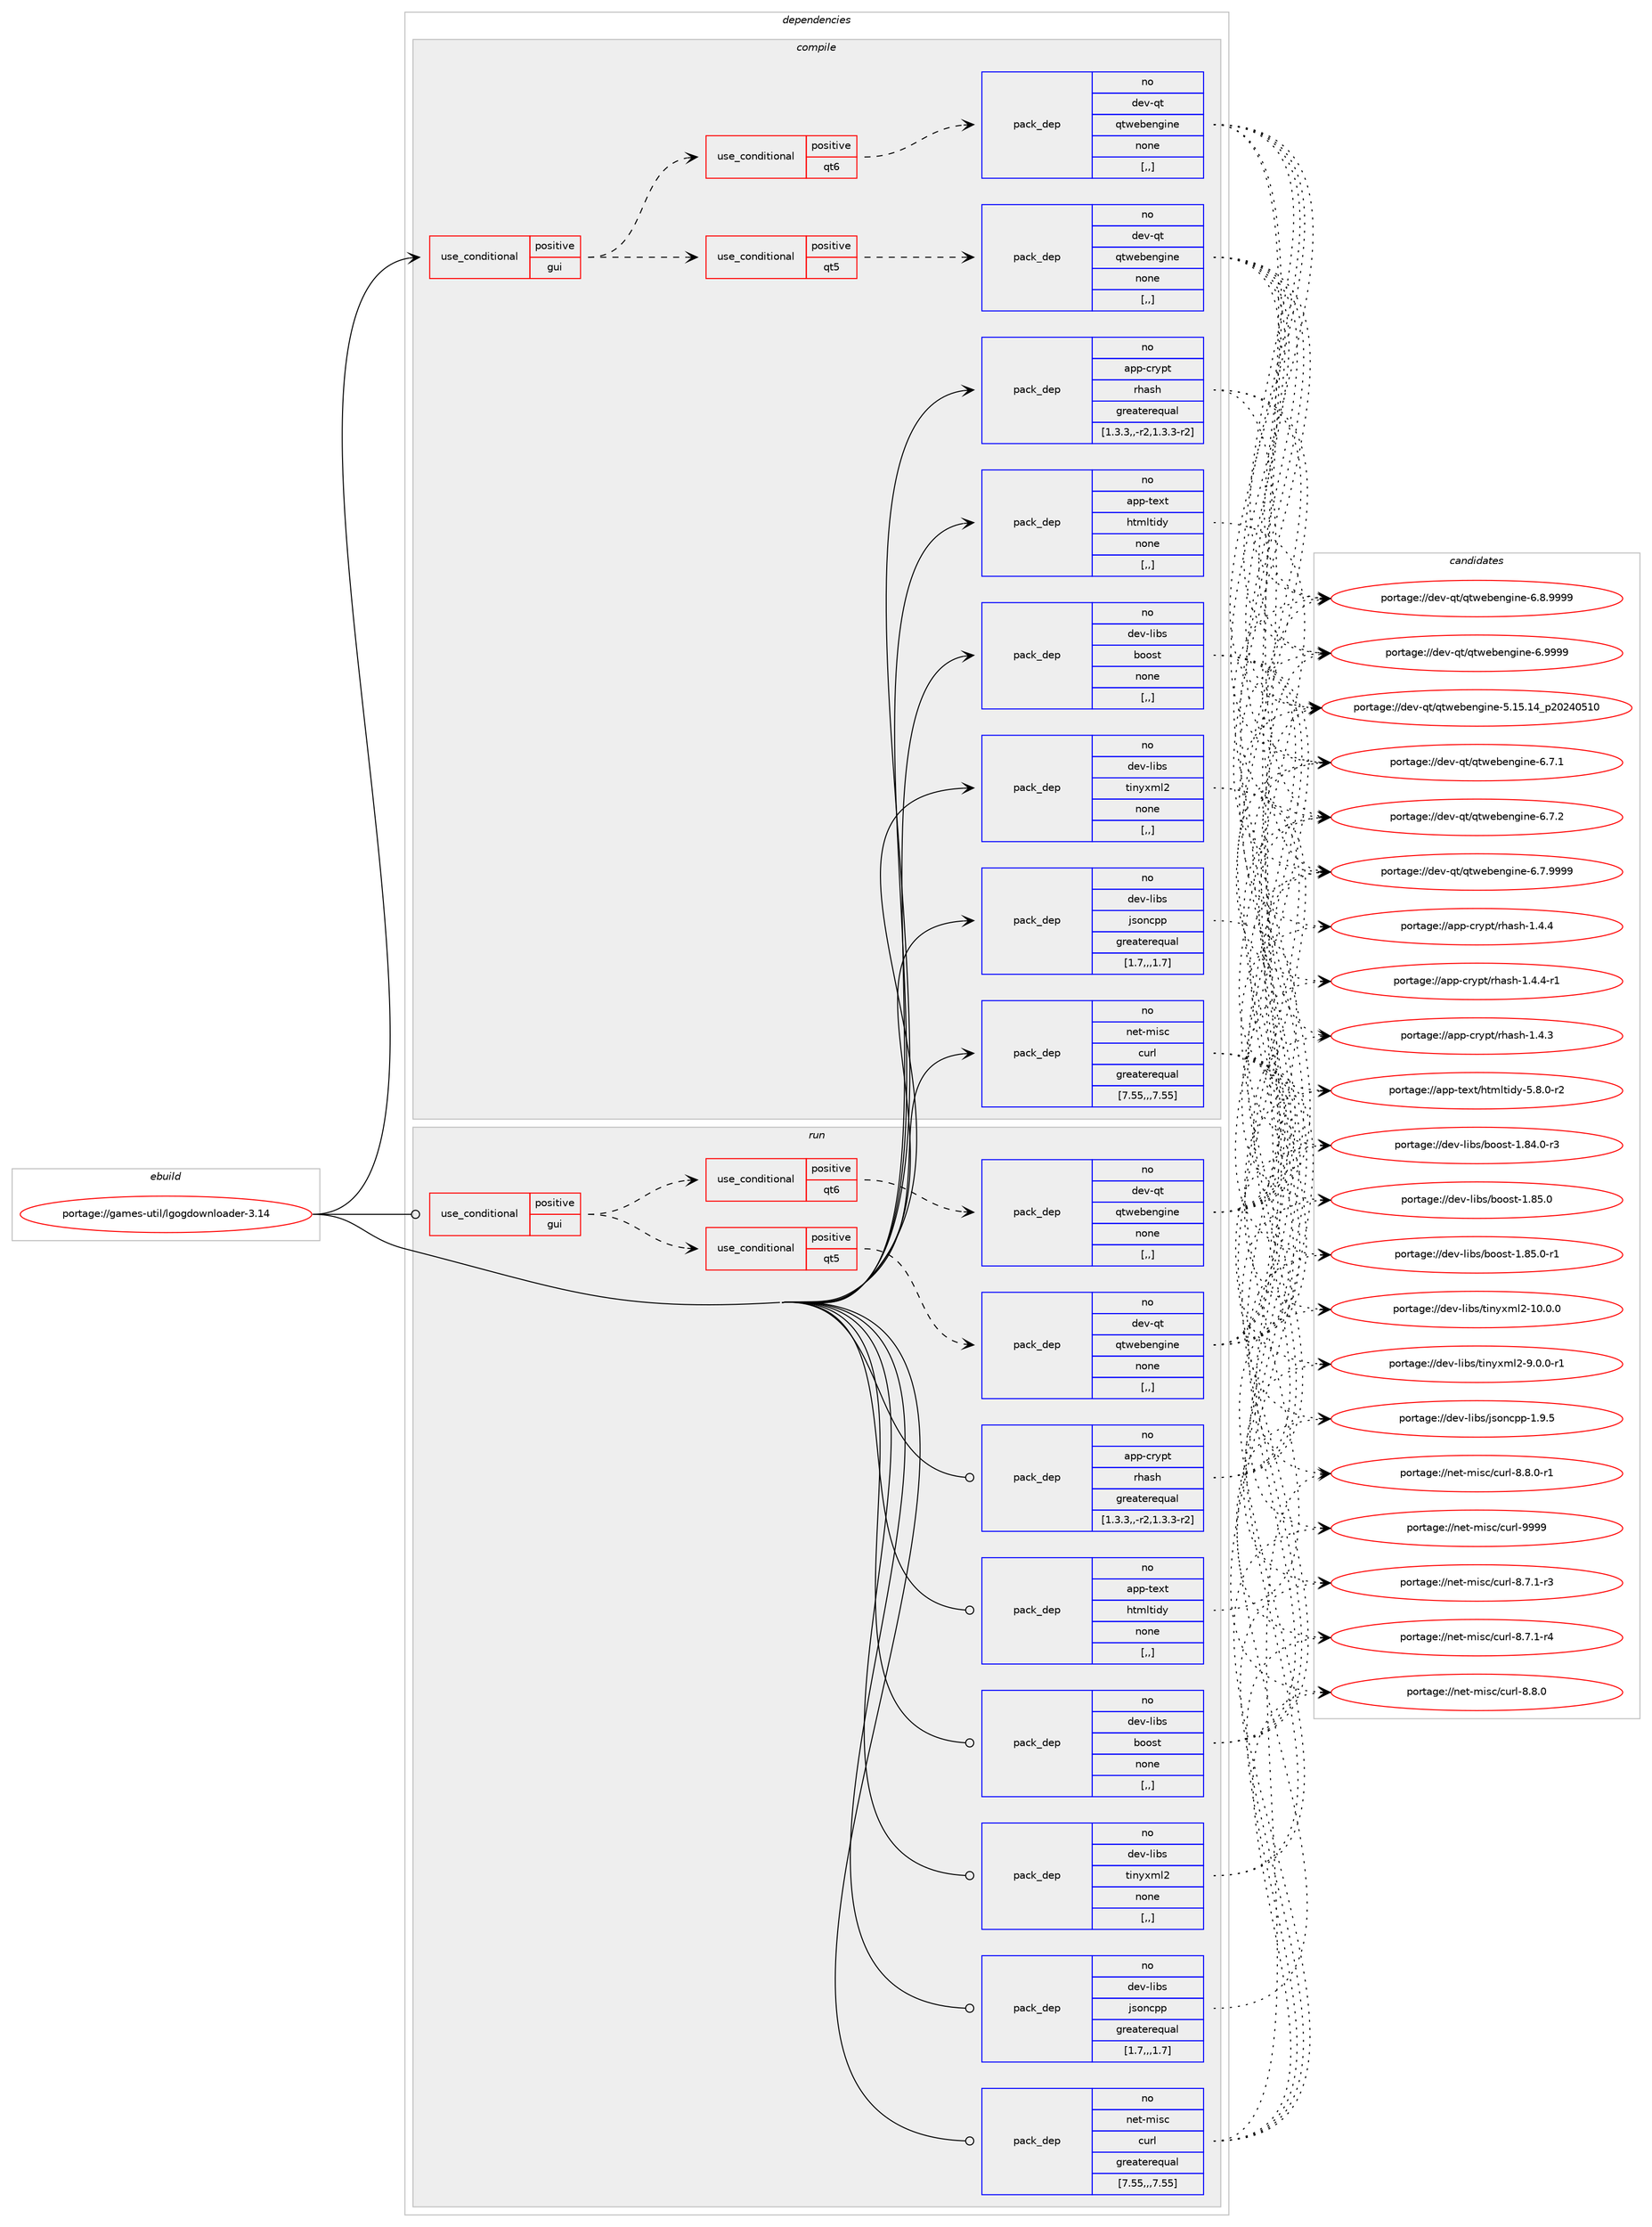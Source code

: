digraph prolog {

# *************
# Graph options
# *************

newrank=true;
concentrate=true;
compound=true;
graph [rankdir=LR,fontname=Helvetica,fontsize=10,ranksep=1.5];#, ranksep=2.5, nodesep=0.2];
edge  [arrowhead=vee];
node  [fontname=Helvetica,fontsize=10];

# **********
# The ebuild
# **********

subgraph cluster_leftcol {
color=gray;
rank=same;
label=<<i>ebuild</i>>;
id [label="portage://games-util/lgogdownloader-3.14", color=red, width=4, href="../games-util/lgogdownloader-3.14.svg"];
}

# ****************
# The dependencies
# ****************

subgraph cluster_midcol {
color=gray;
label=<<i>dependencies</i>>;
subgraph cluster_compile {
fillcolor="#eeeeee";
style=filled;
label=<<i>compile</i>>;
subgraph cond63533 {
dependency231166 [label=<<TABLE BORDER="0" CELLBORDER="1" CELLSPACING="0" CELLPADDING="4"><TR><TD ROWSPAN="3" CELLPADDING="10">use_conditional</TD></TR><TR><TD>positive</TD></TR><TR><TD>gui</TD></TR></TABLE>>, shape=none, color=red];
subgraph cond63534 {
dependency231167 [label=<<TABLE BORDER="0" CELLBORDER="1" CELLSPACING="0" CELLPADDING="4"><TR><TD ROWSPAN="3" CELLPADDING="10">use_conditional</TD></TR><TR><TD>positive</TD></TR><TR><TD>qt5</TD></TR></TABLE>>, shape=none, color=red];
subgraph pack166127 {
dependency231168 [label=<<TABLE BORDER="0" CELLBORDER="1" CELLSPACING="0" CELLPADDING="4" WIDTH="220"><TR><TD ROWSPAN="6" CELLPADDING="30">pack_dep</TD></TR><TR><TD WIDTH="110">no</TD></TR><TR><TD>dev-qt</TD></TR><TR><TD>qtwebengine</TD></TR><TR><TD>none</TD></TR><TR><TD>[,,]</TD></TR></TABLE>>, shape=none, color=blue];
}
dependency231167:e -> dependency231168:w [weight=20,style="dashed",arrowhead="vee"];
}
dependency231166:e -> dependency231167:w [weight=20,style="dashed",arrowhead="vee"];
subgraph cond63535 {
dependency231169 [label=<<TABLE BORDER="0" CELLBORDER="1" CELLSPACING="0" CELLPADDING="4"><TR><TD ROWSPAN="3" CELLPADDING="10">use_conditional</TD></TR><TR><TD>positive</TD></TR><TR><TD>qt6</TD></TR></TABLE>>, shape=none, color=red];
subgraph pack166128 {
dependency231170 [label=<<TABLE BORDER="0" CELLBORDER="1" CELLSPACING="0" CELLPADDING="4" WIDTH="220"><TR><TD ROWSPAN="6" CELLPADDING="30">pack_dep</TD></TR><TR><TD WIDTH="110">no</TD></TR><TR><TD>dev-qt</TD></TR><TR><TD>qtwebengine</TD></TR><TR><TD>none</TD></TR><TR><TD>[,,]</TD></TR></TABLE>>, shape=none, color=blue];
}
dependency231169:e -> dependency231170:w [weight=20,style="dashed",arrowhead="vee"];
}
dependency231166:e -> dependency231169:w [weight=20,style="dashed",arrowhead="vee"];
}
id:e -> dependency231166:w [weight=20,style="solid",arrowhead="vee"];
subgraph pack166129 {
dependency231171 [label=<<TABLE BORDER="0" CELLBORDER="1" CELLSPACING="0" CELLPADDING="4" WIDTH="220"><TR><TD ROWSPAN="6" CELLPADDING="30">pack_dep</TD></TR><TR><TD WIDTH="110">no</TD></TR><TR><TD>app-crypt</TD></TR><TR><TD>rhash</TD></TR><TR><TD>greaterequal</TD></TR><TR><TD>[1.3.3,,-r2,1.3.3-r2]</TD></TR></TABLE>>, shape=none, color=blue];
}
id:e -> dependency231171:w [weight=20,style="solid",arrowhead="vee"];
subgraph pack166130 {
dependency231172 [label=<<TABLE BORDER="0" CELLBORDER="1" CELLSPACING="0" CELLPADDING="4" WIDTH="220"><TR><TD ROWSPAN="6" CELLPADDING="30">pack_dep</TD></TR><TR><TD WIDTH="110">no</TD></TR><TR><TD>app-text</TD></TR><TR><TD>htmltidy</TD></TR><TR><TD>none</TD></TR><TR><TD>[,,]</TD></TR></TABLE>>, shape=none, color=blue];
}
id:e -> dependency231172:w [weight=20,style="solid",arrowhead="vee"];
subgraph pack166131 {
dependency231173 [label=<<TABLE BORDER="0" CELLBORDER="1" CELLSPACING="0" CELLPADDING="4" WIDTH="220"><TR><TD ROWSPAN="6" CELLPADDING="30">pack_dep</TD></TR><TR><TD WIDTH="110">no</TD></TR><TR><TD>dev-libs</TD></TR><TR><TD>boost</TD></TR><TR><TD>none</TD></TR><TR><TD>[,,]</TD></TR></TABLE>>, shape=none, color=blue];
}
id:e -> dependency231173:w [weight=20,style="solid",arrowhead="vee"];
subgraph pack166132 {
dependency231174 [label=<<TABLE BORDER="0" CELLBORDER="1" CELLSPACING="0" CELLPADDING="4" WIDTH="220"><TR><TD ROWSPAN="6" CELLPADDING="30">pack_dep</TD></TR><TR><TD WIDTH="110">no</TD></TR><TR><TD>dev-libs</TD></TR><TR><TD>jsoncpp</TD></TR><TR><TD>greaterequal</TD></TR><TR><TD>[1.7,,,1.7]</TD></TR></TABLE>>, shape=none, color=blue];
}
id:e -> dependency231174:w [weight=20,style="solid",arrowhead="vee"];
subgraph pack166133 {
dependency231175 [label=<<TABLE BORDER="0" CELLBORDER="1" CELLSPACING="0" CELLPADDING="4" WIDTH="220"><TR><TD ROWSPAN="6" CELLPADDING="30">pack_dep</TD></TR><TR><TD WIDTH="110">no</TD></TR><TR><TD>dev-libs</TD></TR><TR><TD>tinyxml2</TD></TR><TR><TD>none</TD></TR><TR><TD>[,,]</TD></TR></TABLE>>, shape=none, color=blue];
}
id:e -> dependency231175:w [weight=20,style="solid",arrowhead="vee"];
subgraph pack166134 {
dependency231176 [label=<<TABLE BORDER="0" CELLBORDER="1" CELLSPACING="0" CELLPADDING="4" WIDTH="220"><TR><TD ROWSPAN="6" CELLPADDING="30">pack_dep</TD></TR><TR><TD WIDTH="110">no</TD></TR><TR><TD>net-misc</TD></TR><TR><TD>curl</TD></TR><TR><TD>greaterequal</TD></TR><TR><TD>[7.55,,,7.55]</TD></TR></TABLE>>, shape=none, color=blue];
}
id:e -> dependency231176:w [weight=20,style="solid",arrowhead="vee"];
}
subgraph cluster_compileandrun {
fillcolor="#eeeeee";
style=filled;
label=<<i>compile and run</i>>;
}
subgraph cluster_run {
fillcolor="#eeeeee";
style=filled;
label=<<i>run</i>>;
subgraph cond63536 {
dependency231177 [label=<<TABLE BORDER="0" CELLBORDER="1" CELLSPACING="0" CELLPADDING="4"><TR><TD ROWSPAN="3" CELLPADDING="10">use_conditional</TD></TR><TR><TD>positive</TD></TR><TR><TD>gui</TD></TR></TABLE>>, shape=none, color=red];
subgraph cond63537 {
dependency231178 [label=<<TABLE BORDER="0" CELLBORDER="1" CELLSPACING="0" CELLPADDING="4"><TR><TD ROWSPAN="3" CELLPADDING="10">use_conditional</TD></TR><TR><TD>positive</TD></TR><TR><TD>qt5</TD></TR></TABLE>>, shape=none, color=red];
subgraph pack166135 {
dependency231179 [label=<<TABLE BORDER="0" CELLBORDER="1" CELLSPACING="0" CELLPADDING="4" WIDTH="220"><TR><TD ROWSPAN="6" CELLPADDING="30">pack_dep</TD></TR><TR><TD WIDTH="110">no</TD></TR><TR><TD>dev-qt</TD></TR><TR><TD>qtwebengine</TD></TR><TR><TD>none</TD></TR><TR><TD>[,,]</TD></TR></TABLE>>, shape=none, color=blue];
}
dependency231178:e -> dependency231179:w [weight=20,style="dashed",arrowhead="vee"];
}
dependency231177:e -> dependency231178:w [weight=20,style="dashed",arrowhead="vee"];
subgraph cond63538 {
dependency231180 [label=<<TABLE BORDER="0" CELLBORDER="1" CELLSPACING="0" CELLPADDING="4"><TR><TD ROWSPAN="3" CELLPADDING="10">use_conditional</TD></TR><TR><TD>positive</TD></TR><TR><TD>qt6</TD></TR></TABLE>>, shape=none, color=red];
subgraph pack166136 {
dependency231181 [label=<<TABLE BORDER="0" CELLBORDER="1" CELLSPACING="0" CELLPADDING="4" WIDTH="220"><TR><TD ROWSPAN="6" CELLPADDING="30">pack_dep</TD></TR><TR><TD WIDTH="110">no</TD></TR><TR><TD>dev-qt</TD></TR><TR><TD>qtwebengine</TD></TR><TR><TD>none</TD></TR><TR><TD>[,,]</TD></TR></TABLE>>, shape=none, color=blue];
}
dependency231180:e -> dependency231181:w [weight=20,style="dashed",arrowhead="vee"];
}
dependency231177:e -> dependency231180:w [weight=20,style="dashed",arrowhead="vee"];
}
id:e -> dependency231177:w [weight=20,style="solid",arrowhead="odot"];
subgraph pack166137 {
dependency231182 [label=<<TABLE BORDER="0" CELLBORDER="1" CELLSPACING="0" CELLPADDING="4" WIDTH="220"><TR><TD ROWSPAN="6" CELLPADDING="30">pack_dep</TD></TR><TR><TD WIDTH="110">no</TD></TR><TR><TD>app-crypt</TD></TR><TR><TD>rhash</TD></TR><TR><TD>greaterequal</TD></TR><TR><TD>[1.3.3,,-r2,1.3.3-r2]</TD></TR></TABLE>>, shape=none, color=blue];
}
id:e -> dependency231182:w [weight=20,style="solid",arrowhead="odot"];
subgraph pack166138 {
dependency231183 [label=<<TABLE BORDER="0" CELLBORDER="1" CELLSPACING="0" CELLPADDING="4" WIDTH="220"><TR><TD ROWSPAN="6" CELLPADDING="30">pack_dep</TD></TR><TR><TD WIDTH="110">no</TD></TR><TR><TD>app-text</TD></TR><TR><TD>htmltidy</TD></TR><TR><TD>none</TD></TR><TR><TD>[,,]</TD></TR></TABLE>>, shape=none, color=blue];
}
id:e -> dependency231183:w [weight=20,style="solid",arrowhead="odot"];
subgraph pack166139 {
dependency231184 [label=<<TABLE BORDER="0" CELLBORDER="1" CELLSPACING="0" CELLPADDING="4" WIDTH="220"><TR><TD ROWSPAN="6" CELLPADDING="30">pack_dep</TD></TR><TR><TD WIDTH="110">no</TD></TR><TR><TD>dev-libs</TD></TR><TR><TD>boost</TD></TR><TR><TD>none</TD></TR><TR><TD>[,,]</TD></TR></TABLE>>, shape=none, color=blue];
}
id:e -> dependency231184:w [weight=20,style="solid",arrowhead="odot"];
subgraph pack166140 {
dependency231185 [label=<<TABLE BORDER="0" CELLBORDER="1" CELLSPACING="0" CELLPADDING="4" WIDTH="220"><TR><TD ROWSPAN="6" CELLPADDING="30">pack_dep</TD></TR><TR><TD WIDTH="110">no</TD></TR><TR><TD>dev-libs</TD></TR><TR><TD>jsoncpp</TD></TR><TR><TD>greaterequal</TD></TR><TR><TD>[1.7,,,1.7]</TD></TR></TABLE>>, shape=none, color=blue];
}
id:e -> dependency231185:w [weight=20,style="solid",arrowhead="odot"];
subgraph pack166141 {
dependency231186 [label=<<TABLE BORDER="0" CELLBORDER="1" CELLSPACING="0" CELLPADDING="4" WIDTH="220"><TR><TD ROWSPAN="6" CELLPADDING="30">pack_dep</TD></TR><TR><TD WIDTH="110">no</TD></TR><TR><TD>dev-libs</TD></TR><TR><TD>tinyxml2</TD></TR><TR><TD>none</TD></TR><TR><TD>[,,]</TD></TR></TABLE>>, shape=none, color=blue];
}
id:e -> dependency231186:w [weight=20,style="solid",arrowhead="odot"];
subgraph pack166142 {
dependency231187 [label=<<TABLE BORDER="0" CELLBORDER="1" CELLSPACING="0" CELLPADDING="4" WIDTH="220"><TR><TD ROWSPAN="6" CELLPADDING="30">pack_dep</TD></TR><TR><TD WIDTH="110">no</TD></TR><TR><TD>net-misc</TD></TR><TR><TD>curl</TD></TR><TR><TD>greaterequal</TD></TR><TR><TD>[7.55,,,7.55]</TD></TR></TABLE>>, shape=none, color=blue];
}
id:e -> dependency231187:w [weight=20,style="solid",arrowhead="odot"];
}
}

# **************
# The candidates
# **************

subgraph cluster_choices {
rank=same;
color=gray;
label=<<i>candidates</i>>;

subgraph choice166127 {
color=black;
nodesep=1;
choice1001011184511311647113116119101981011101031051101014553464953464952951125048505248534948 [label="portage://dev-qt/qtwebengine-5.15.14_p20240510", color=red, width=4,href="../dev-qt/qtwebengine-5.15.14_p20240510.svg"];
choice100101118451131164711311611910198101110103105110101455446554649 [label="portage://dev-qt/qtwebengine-6.7.1", color=red, width=4,href="../dev-qt/qtwebengine-6.7.1.svg"];
choice100101118451131164711311611910198101110103105110101455446554650 [label="portage://dev-qt/qtwebengine-6.7.2", color=red, width=4,href="../dev-qt/qtwebengine-6.7.2.svg"];
choice100101118451131164711311611910198101110103105110101455446554657575757 [label="portage://dev-qt/qtwebengine-6.7.9999", color=red, width=4,href="../dev-qt/qtwebengine-6.7.9999.svg"];
choice100101118451131164711311611910198101110103105110101455446564657575757 [label="portage://dev-qt/qtwebengine-6.8.9999", color=red, width=4,href="../dev-qt/qtwebengine-6.8.9999.svg"];
choice10010111845113116471131161191019810111010310511010145544657575757 [label="portage://dev-qt/qtwebengine-6.9999", color=red, width=4,href="../dev-qt/qtwebengine-6.9999.svg"];
dependency231168:e -> choice1001011184511311647113116119101981011101031051101014553464953464952951125048505248534948:w [style=dotted,weight="100"];
dependency231168:e -> choice100101118451131164711311611910198101110103105110101455446554649:w [style=dotted,weight="100"];
dependency231168:e -> choice100101118451131164711311611910198101110103105110101455446554650:w [style=dotted,weight="100"];
dependency231168:e -> choice100101118451131164711311611910198101110103105110101455446554657575757:w [style=dotted,weight="100"];
dependency231168:e -> choice100101118451131164711311611910198101110103105110101455446564657575757:w [style=dotted,weight="100"];
dependency231168:e -> choice10010111845113116471131161191019810111010310511010145544657575757:w [style=dotted,weight="100"];
}
subgraph choice166128 {
color=black;
nodesep=1;
choice1001011184511311647113116119101981011101031051101014553464953464952951125048505248534948 [label="portage://dev-qt/qtwebengine-5.15.14_p20240510", color=red, width=4,href="../dev-qt/qtwebengine-5.15.14_p20240510.svg"];
choice100101118451131164711311611910198101110103105110101455446554649 [label="portage://dev-qt/qtwebengine-6.7.1", color=red, width=4,href="../dev-qt/qtwebengine-6.7.1.svg"];
choice100101118451131164711311611910198101110103105110101455446554650 [label="portage://dev-qt/qtwebengine-6.7.2", color=red, width=4,href="../dev-qt/qtwebengine-6.7.2.svg"];
choice100101118451131164711311611910198101110103105110101455446554657575757 [label="portage://dev-qt/qtwebengine-6.7.9999", color=red, width=4,href="../dev-qt/qtwebengine-6.7.9999.svg"];
choice100101118451131164711311611910198101110103105110101455446564657575757 [label="portage://dev-qt/qtwebengine-6.8.9999", color=red, width=4,href="../dev-qt/qtwebengine-6.8.9999.svg"];
choice10010111845113116471131161191019810111010310511010145544657575757 [label="portage://dev-qt/qtwebengine-6.9999", color=red, width=4,href="../dev-qt/qtwebengine-6.9999.svg"];
dependency231170:e -> choice1001011184511311647113116119101981011101031051101014553464953464952951125048505248534948:w [style=dotted,weight="100"];
dependency231170:e -> choice100101118451131164711311611910198101110103105110101455446554649:w [style=dotted,weight="100"];
dependency231170:e -> choice100101118451131164711311611910198101110103105110101455446554650:w [style=dotted,weight="100"];
dependency231170:e -> choice100101118451131164711311611910198101110103105110101455446554657575757:w [style=dotted,weight="100"];
dependency231170:e -> choice100101118451131164711311611910198101110103105110101455446564657575757:w [style=dotted,weight="100"];
dependency231170:e -> choice10010111845113116471131161191019810111010310511010145544657575757:w [style=dotted,weight="100"];
}
subgraph choice166129 {
color=black;
nodesep=1;
choice9711211245991141211121164711410497115104454946524651 [label="portage://app-crypt/rhash-1.4.3", color=red, width=4,href="../app-crypt/rhash-1.4.3.svg"];
choice9711211245991141211121164711410497115104454946524652 [label="portage://app-crypt/rhash-1.4.4", color=red, width=4,href="../app-crypt/rhash-1.4.4.svg"];
choice97112112459911412111211647114104971151044549465246524511449 [label="portage://app-crypt/rhash-1.4.4-r1", color=red, width=4,href="../app-crypt/rhash-1.4.4-r1.svg"];
dependency231171:e -> choice9711211245991141211121164711410497115104454946524651:w [style=dotted,weight="100"];
dependency231171:e -> choice9711211245991141211121164711410497115104454946524652:w [style=dotted,weight="100"];
dependency231171:e -> choice97112112459911412111211647114104971151044549465246524511449:w [style=dotted,weight="100"];
}
subgraph choice166130 {
color=black;
nodesep=1;
choice9711211245116101120116471041161091081161051001214553465646484511450 [label="portage://app-text/htmltidy-5.8.0-r2", color=red, width=4,href="../app-text/htmltidy-5.8.0-r2.svg"];
dependency231172:e -> choice9711211245116101120116471041161091081161051001214553465646484511450:w [style=dotted,weight="100"];
}
subgraph choice166131 {
color=black;
nodesep=1;
choice10010111845108105981154798111111115116454946565246484511451 [label="portage://dev-libs/boost-1.84.0-r3", color=red, width=4,href="../dev-libs/boost-1.84.0-r3.svg"];
choice1001011184510810598115479811111111511645494656534648 [label="portage://dev-libs/boost-1.85.0", color=red, width=4,href="../dev-libs/boost-1.85.0.svg"];
choice10010111845108105981154798111111115116454946565346484511449 [label="portage://dev-libs/boost-1.85.0-r1", color=red, width=4,href="../dev-libs/boost-1.85.0-r1.svg"];
dependency231173:e -> choice10010111845108105981154798111111115116454946565246484511451:w [style=dotted,weight="100"];
dependency231173:e -> choice1001011184510810598115479811111111511645494656534648:w [style=dotted,weight="100"];
dependency231173:e -> choice10010111845108105981154798111111115116454946565346484511449:w [style=dotted,weight="100"];
}
subgraph choice166132 {
color=black;
nodesep=1;
choice10010111845108105981154710611511111099112112454946574653 [label="portage://dev-libs/jsoncpp-1.9.5", color=red, width=4,href="../dev-libs/jsoncpp-1.9.5.svg"];
dependency231174:e -> choice10010111845108105981154710611511111099112112454946574653:w [style=dotted,weight="100"];
}
subgraph choice166133 {
color=black;
nodesep=1;
choice1001011184510810598115471161051101211201091085045494846484648 [label="portage://dev-libs/tinyxml2-10.0.0", color=red, width=4,href="../dev-libs/tinyxml2-10.0.0.svg"];
choice100101118451081059811547116105110121120109108504557464846484511449 [label="portage://dev-libs/tinyxml2-9.0.0-r1", color=red, width=4,href="../dev-libs/tinyxml2-9.0.0-r1.svg"];
dependency231175:e -> choice1001011184510810598115471161051101211201091085045494846484648:w [style=dotted,weight="100"];
dependency231175:e -> choice100101118451081059811547116105110121120109108504557464846484511449:w [style=dotted,weight="100"];
}
subgraph choice166134 {
color=black;
nodesep=1;
choice110101116451091051159947991171141084556465546494511451 [label="portage://net-misc/curl-8.7.1-r3", color=red, width=4,href="../net-misc/curl-8.7.1-r3.svg"];
choice110101116451091051159947991171141084556465546494511452 [label="portage://net-misc/curl-8.7.1-r4", color=red, width=4,href="../net-misc/curl-8.7.1-r4.svg"];
choice11010111645109105115994799117114108455646564648 [label="portage://net-misc/curl-8.8.0", color=red, width=4,href="../net-misc/curl-8.8.0.svg"];
choice110101116451091051159947991171141084556465646484511449 [label="portage://net-misc/curl-8.8.0-r1", color=red, width=4,href="../net-misc/curl-8.8.0-r1.svg"];
choice110101116451091051159947991171141084557575757 [label="portage://net-misc/curl-9999", color=red, width=4,href="../net-misc/curl-9999.svg"];
dependency231176:e -> choice110101116451091051159947991171141084556465546494511451:w [style=dotted,weight="100"];
dependency231176:e -> choice110101116451091051159947991171141084556465546494511452:w [style=dotted,weight="100"];
dependency231176:e -> choice11010111645109105115994799117114108455646564648:w [style=dotted,weight="100"];
dependency231176:e -> choice110101116451091051159947991171141084556465646484511449:w [style=dotted,weight="100"];
dependency231176:e -> choice110101116451091051159947991171141084557575757:w [style=dotted,weight="100"];
}
subgraph choice166135 {
color=black;
nodesep=1;
choice1001011184511311647113116119101981011101031051101014553464953464952951125048505248534948 [label="portage://dev-qt/qtwebengine-5.15.14_p20240510", color=red, width=4,href="../dev-qt/qtwebengine-5.15.14_p20240510.svg"];
choice100101118451131164711311611910198101110103105110101455446554649 [label="portage://dev-qt/qtwebengine-6.7.1", color=red, width=4,href="../dev-qt/qtwebengine-6.7.1.svg"];
choice100101118451131164711311611910198101110103105110101455446554650 [label="portage://dev-qt/qtwebengine-6.7.2", color=red, width=4,href="../dev-qt/qtwebengine-6.7.2.svg"];
choice100101118451131164711311611910198101110103105110101455446554657575757 [label="portage://dev-qt/qtwebengine-6.7.9999", color=red, width=4,href="../dev-qt/qtwebengine-6.7.9999.svg"];
choice100101118451131164711311611910198101110103105110101455446564657575757 [label="portage://dev-qt/qtwebengine-6.8.9999", color=red, width=4,href="../dev-qt/qtwebengine-6.8.9999.svg"];
choice10010111845113116471131161191019810111010310511010145544657575757 [label="portage://dev-qt/qtwebengine-6.9999", color=red, width=4,href="../dev-qt/qtwebengine-6.9999.svg"];
dependency231179:e -> choice1001011184511311647113116119101981011101031051101014553464953464952951125048505248534948:w [style=dotted,weight="100"];
dependency231179:e -> choice100101118451131164711311611910198101110103105110101455446554649:w [style=dotted,weight="100"];
dependency231179:e -> choice100101118451131164711311611910198101110103105110101455446554650:w [style=dotted,weight="100"];
dependency231179:e -> choice100101118451131164711311611910198101110103105110101455446554657575757:w [style=dotted,weight="100"];
dependency231179:e -> choice100101118451131164711311611910198101110103105110101455446564657575757:w [style=dotted,weight="100"];
dependency231179:e -> choice10010111845113116471131161191019810111010310511010145544657575757:w [style=dotted,weight="100"];
}
subgraph choice166136 {
color=black;
nodesep=1;
choice1001011184511311647113116119101981011101031051101014553464953464952951125048505248534948 [label="portage://dev-qt/qtwebengine-5.15.14_p20240510", color=red, width=4,href="../dev-qt/qtwebengine-5.15.14_p20240510.svg"];
choice100101118451131164711311611910198101110103105110101455446554649 [label="portage://dev-qt/qtwebengine-6.7.1", color=red, width=4,href="../dev-qt/qtwebengine-6.7.1.svg"];
choice100101118451131164711311611910198101110103105110101455446554650 [label="portage://dev-qt/qtwebengine-6.7.2", color=red, width=4,href="../dev-qt/qtwebengine-6.7.2.svg"];
choice100101118451131164711311611910198101110103105110101455446554657575757 [label="portage://dev-qt/qtwebengine-6.7.9999", color=red, width=4,href="../dev-qt/qtwebengine-6.7.9999.svg"];
choice100101118451131164711311611910198101110103105110101455446564657575757 [label="portage://dev-qt/qtwebengine-6.8.9999", color=red, width=4,href="../dev-qt/qtwebengine-6.8.9999.svg"];
choice10010111845113116471131161191019810111010310511010145544657575757 [label="portage://dev-qt/qtwebengine-6.9999", color=red, width=4,href="../dev-qt/qtwebengine-6.9999.svg"];
dependency231181:e -> choice1001011184511311647113116119101981011101031051101014553464953464952951125048505248534948:w [style=dotted,weight="100"];
dependency231181:e -> choice100101118451131164711311611910198101110103105110101455446554649:w [style=dotted,weight="100"];
dependency231181:e -> choice100101118451131164711311611910198101110103105110101455446554650:w [style=dotted,weight="100"];
dependency231181:e -> choice100101118451131164711311611910198101110103105110101455446554657575757:w [style=dotted,weight="100"];
dependency231181:e -> choice100101118451131164711311611910198101110103105110101455446564657575757:w [style=dotted,weight="100"];
dependency231181:e -> choice10010111845113116471131161191019810111010310511010145544657575757:w [style=dotted,weight="100"];
}
subgraph choice166137 {
color=black;
nodesep=1;
choice9711211245991141211121164711410497115104454946524651 [label="portage://app-crypt/rhash-1.4.3", color=red, width=4,href="../app-crypt/rhash-1.4.3.svg"];
choice9711211245991141211121164711410497115104454946524652 [label="portage://app-crypt/rhash-1.4.4", color=red, width=4,href="../app-crypt/rhash-1.4.4.svg"];
choice97112112459911412111211647114104971151044549465246524511449 [label="portage://app-crypt/rhash-1.4.4-r1", color=red, width=4,href="../app-crypt/rhash-1.4.4-r1.svg"];
dependency231182:e -> choice9711211245991141211121164711410497115104454946524651:w [style=dotted,weight="100"];
dependency231182:e -> choice9711211245991141211121164711410497115104454946524652:w [style=dotted,weight="100"];
dependency231182:e -> choice97112112459911412111211647114104971151044549465246524511449:w [style=dotted,weight="100"];
}
subgraph choice166138 {
color=black;
nodesep=1;
choice9711211245116101120116471041161091081161051001214553465646484511450 [label="portage://app-text/htmltidy-5.8.0-r2", color=red, width=4,href="../app-text/htmltidy-5.8.0-r2.svg"];
dependency231183:e -> choice9711211245116101120116471041161091081161051001214553465646484511450:w [style=dotted,weight="100"];
}
subgraph choice166139 {
color=black;
nodesep=1;
choice10010111845108105981154798111111115116454946565246484511451 [label="portage://dev-libs/boost-1.84.0-r3", color=red, width=4,href="../dev-libs/boost-1.84.0-r3.svg"];
choice1001011184510810598115479811111111511645494656534648 [label="portage://dev-libs/boost-1.85.0", color=red, width=4,href="../dev-libs/boost-1.85.0.svg"];
choice10010111845108105981154798111111115116454946565346484511449 [label="portage://dev-libs/boost-1.85.0-r1", color=red, width=4,href="../dev-libs/boost-1.85.0-r1.svg"];
dependency231184:e -> choice10010111845108105981154798111111115116454946565246484511451:w [style=dotted,weight="100"];
dependency231184:e -> choice1001011184510810598115479811111111511645494656534648:w [style=dotted,weight="100"];
dependency231184:e -> choice10010111845108105981154798111111115116454946565346484511449:w [style=dotted,weight="100"];
}
subgraph choice166140 {
color=black;
nodesep=1;
choice10010111845108105981154710611511111099112112454946574653 [label="portage://dev-libs/jsoncpp-1.9.5", color=red, width=4,href="../dev-libs/jsoncpp-1.9.5.svg"];
dependency231185:e -> choice10010111845108105981154710611511111099112112454946574653:w [style=dotted,weight="100"];
}
subgraph choice166141 {
color=black;
nodesep=1;
choice1001011184510810598115471161051101211201091085045494846484648 [label="portage://dev-libs/tinyxml2-10.0.0", color=red, width=4,href="../dev-libs/tinyxml2-10.0.0.svg"];
choice100101118451081059811547116105110121120109108504557464846484511449 [label="portage://dev-libs/tinyxml2-9.0.0-r1", color=red, width=4,href="../dev-libs/tinyxml2-9.0.0-r1.svg"];
dependency231186:e -> choice1001011184510810598115471161051101211201091085045494846484648:w [style=dotted,weight="100"];
dependency231186:e -> choice100101118451081059811547116105110121120109108504557464846484511449:w [style=dotted,weight="100"];
}
subgraph choice166142 {
color=black;
nodesep=1;
choice110101116451091051159947991171141084556465546494511451 [label="portage://net-misc/curl-8.7.1-r3", color=red, width=4,href="../net-misc/curl-8.7.1-r3.svg"];
choice110101116451091051159947991171141084556465546494511452 [label="portage://net-misc/curl-8.7.1-r4", color=red, width=4,href="../net-misc/curl-8.7.1-r4.svg"];
choice11010111645109105115994799117114108455646564648 [label="portage://net-misc/curl-8.8.0", color=red, width=4,href="../net-misc/curl-8.8.0.svg"];
choice110101116451091051159947991171141084556465646484511449 [label="portage://net-misc/curl-8.8.0-r1", color=red, width=4,href="../net-misc/curl-8.8.0-r1.svg"];
choice110101116451091051159947991171141084557575757 [label="portage://net-misc/curl-9999", color=red, width=4,href="../net-misc/curl-9999.svg"];
dependency231187:e -> choice110101116451091051159947991171141084556465546494511451:w [style=dotted,weight="100"];
dependency231187:e -> choice110101116451091051159947991171141084556465546494511452:w [style=dotted,weight="100"];
dependency231187:e -> choice11010111645109105115994799117114108455646564648:w [style=dotted,weight="100"];
dependency231187:e -> choice110101116451091051159947991171141084556465646484511449:w [style=dotted,weight="100"];
dependency231187:e -> choice110101116451091051159947991171141084557575757:w [style=dotted,weight="100"];
}
}

}

